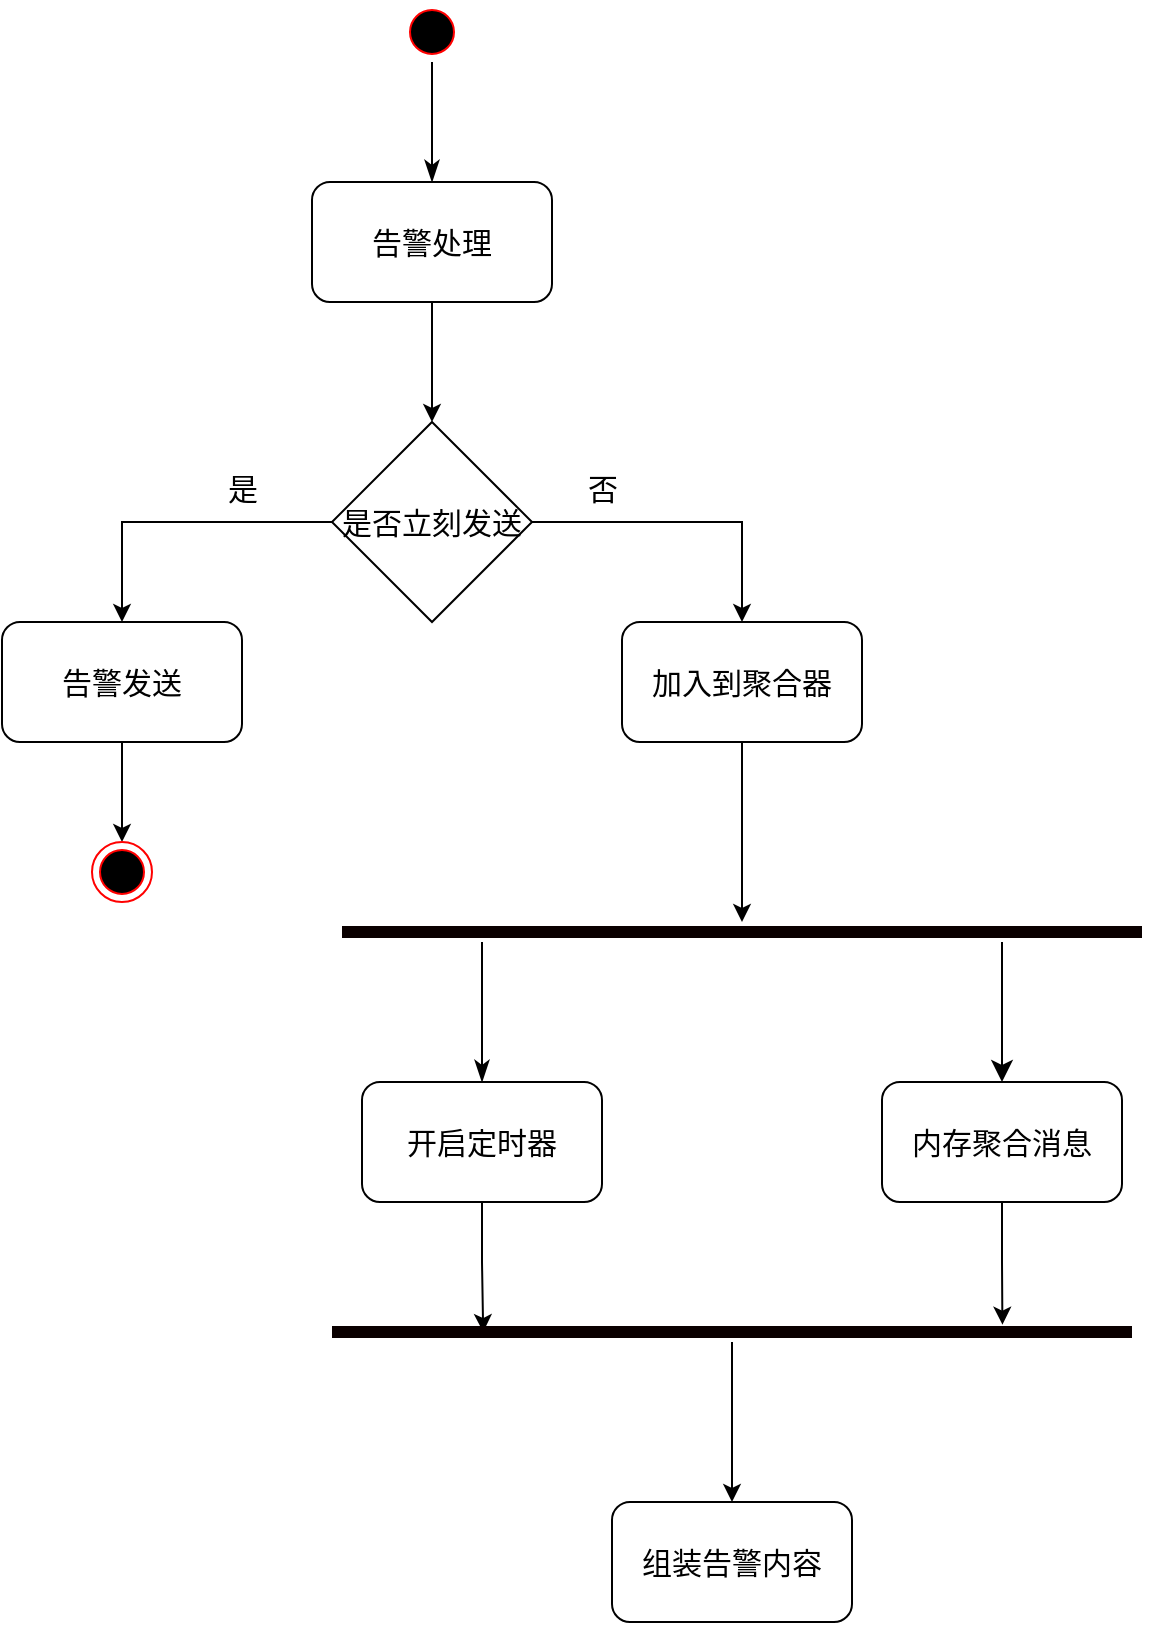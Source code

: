 <mxfile version="21.5.2" type="github">
  <diagram name="第 1 页" id="GTjmIuwZ7MfQycrmfvni">
    <mxGraphModel dx="2120" dy="1016" grid="1" gridSize="10" guides="1" tooltips="1" connect="1" arrows="1" fold="1" page="1" pageScale="1" pageWidth="827" pageHeight="1169" math="0" shadow="0">
      <root>
        <mxCell id="0" />
        <mxCell id="1" parent="0" />
        <mxCell id="aPKIPdep5ukZCCdNdI1W-1" value="" style="ellipse;html=1;shape=startState;fillColor=#000000;strokeColor=#ff0000;" vertex="1" parent="1">
          <mxGeometry x="390" y="50" width="30" height="30" as="geometry" />
        </mxCell>
        <mxCell id="aPKIPdep5ukZCCdNdI1W-2" value="" style="edgeStyle=orthogonalEdgeStyle;html=1;verticalAlign=bottom;endArrow=classicThin;endSize=8;strokeColor=#000000;rounded=0;endFill=1;" edge="1" source="aPKIPdep5ukZCCdNdI1W-1" parent="1">
          <mxGeometry relative="1" as="geometry">
            <mxPoint x="405" y="140" as="targetPoint" />
          </mxGeometry>
        </mxCell>
        <mxCell id="aPKIPdep5ukZCCdNdI1W-4" style="edgeStyle=orthogonalEdgeStyle;rounded=0;orthogonalLoop=1;jettySize=auto;html=1;" edge="1" parent="1" source="aPKIPdep5ukZCCdNdI1W-3">
          <mxGeometry relative="1" as="geometry">
            <mxPoint x="405" y="260" as="targetPoint" />
          </mxGeometry>
        </mxCell>
        <mxCell id="aPKIPdep5ukZCCdNdI1W-3" value="&lt;font style=&quot;font-size: 15px;&quot;&gt;告警处理&lt;/font&gt;" style="rounded=1;whiteSpace=wrap;html=1;" vertex="1" parent="1">
          <mxGeometry x="345" y="140" width="120" height="60" as="geometry" />
        </mxCell>
        <mxCell id="aPKIPdep5ukZCCdNdI1W-7" style="edgeStyle=orthogonalEdgeStyle;rounded=0;orthogonalLoop=1;jettySize=auto;html=1;entryX=0.5;entryY=0;entryDx=0;entryDy=0;" edge="1" parent="1" source="aPKIPdep5ukZCCdNdI1W-6" target="aPKIPdep5ukZCCdNdI1W-16">
          <mxGeometry relative="1" as="geometry">
            <mxPoint x="530" y="310" as="targetPoint" />
          </mxGeometry>
        </mxCell>
        <mxCell id="aPKIPdep5ukZCCdNdI1W-11" style="edgeStyle=orthogonalEdgeStyle;rounded=0;orthogonalLoop=1;jettySize=auto;html=1;entryX=0.5;entryY=0;entryDx=0;entryDy=0;" edge="1" parent="1" source="aPKIPdep5ukZCCdNdI1W-6" target="aPKIPdep5ukZCCdNdI1W-10">
          <mxGeometry relative="1" as="geometry" />
        </mxCell>
        <mxCell id="aPKIPdep5ukZCCdNdI1W-6" value="&lt;font style=&quot;font-size: 15px;&quot;&gt;是否立刻发送&lt;/font&gt;" style="strokeWidth=1;html=1;shape=mxgraph.flowchart.decision;whiteSpace=wrap;" vertex="1" parent="1">
          <mxGeometry x="355" y="260" width="100" height="100" as="geometry" />
        </mxCell>
        <mxCell id="aPKIPdep5ukZCCdNdI1W-14" style="edgeStyle=orthogonalEdgeStyle;rounded=0;orthogonalLoop=1;jettySize=auto;html=1;entryX=0.5;entryY=0;entryDx=0;entryDy=0;" edge="1" parent="1" source="aPKIPdep5ukZCCdNdI1W-10" target="aPKIPdep5ukZCCdNdI1W-13">
          <mxGeometry relative="1" as="geometry" />
        </mxCell>
        <mxCell id="aPKIPdep5ukZCCdNdI1W-10" value="&lt;font style=&quot;font-size: 15px;&quot;&gt;告警发送&lt;/font&gt;" style="rounded=1;whiteSpace=wrap;html=1;" vertex="1" parent="1">
          <mxGeometry x="190" y="360" width="120" height="60" as="geometry" />
        </mxCell>
        <mxCell id="aPKIPdep5ukZCCdNdI1W-12" value="&lt;font style=&quot;font-size: 15px;&quot;&gt;是&lt;/font&gt;" style="text;html=1;align=center;verticalAlign=middle;resizable=0;points=[];autosize=1;strokeColor=none;fillColor=none;" vertex="1" parent="1">
          <mxGeometry x="290" y="278" width="40" height="30" as="geometry" />
        </mxCell>
        <mxCell id="aPKIPdep5ukZCCdNdI1W-13" value="" style="ellipse;html=1;shape=endState;fillColor=#000000;strokeColor=#ff0000;" vertex="1" parent="1">
          <mxGeometry x="235" y="470" width="30" height="30" as="geometry" />
        </mxCell>
        <mxCell id="aPKIPdep5ukZCCdNdI1W-15" value="&lt;font style=&quot;font-size: 15px;&quot;&gt;否&lt;/font&gt;" style="text;html=1;align=center;verticalAlign=middle;resizable=0;points=[];autosize=1;strokeColor=none;fillColor=none;" vertex="1" parent="1">
          <mxGeometry x="470" y="278" width="40" height="30" as="geometry" />
        </mxCell>
        <mxCell id="aPKIPdep5ukZCCdNdI1W-17" style="edgeStyle=orthogonalEdgeStyle;rounded=0;orthogonalLoop=1;jettySize=auto;html=1;" edge="1" parent="1" source="aPKIPdep5ukZCCdNdI1W-16">
          <mxGeometry relative="1" as="geometry">
            <mxPoint x="560" y="510" as="targetPoint" />
          </mxGeometry>
        </mxCell>
        <mxCell id="aPKIPdep5ukZCCdNdI1W-16" value="&lt;font style=&quot;font-size: 15px;&quot;&gt;加入到聚合器&lt;/font&gt;" style="rounded=1;whiteSpace=wrap;html=1;" vertex="1" parent="1">
          <mxGeometry x="500" y="360" width="120" height="60" as="geometry" />
        </mxCell>
        <mxCell id="aPKIPdep5ukZCCdNdI1W-20" value="" style="shape=line;html=1;strokeWidth=6;strokeColor=#0a0000;" vertex="1" parent="1">
          <mxGeometry x="360" y="510" width="400" height="10" as="geometry" />
        </mxCell>
        <mxCell id="aPKIPdep5ukZCCdNdI1W-30" style="edgeStyle=orthogonalEdgeStyle;rounded=0;orthogonalLoop=1;jettySize=auto;html=1;entryX=0.189;entryY=0.5;entryDx=0;entryDy=0;entryPerimeter=0;" edge="1" parent="1" source="aPKIPdep5ukZCCdNdI1W-22" target="aPKIPdep5ukZCCdNdI1W-29">
          <mxGeometry relative="1" as="geometry" />
        </mxCell>
        <mxCell id="aPKIPdep5ukZCCdNdI1W-22" value="&lt;font style=&quot;font-size: 15px;&quot;&gt;开启定时器&lt;/font&gt;" style="rounded=1;whiteSpace=wrap;html=1;" vertex="1" parent="1">
          <mxGeometry x="370" y="590" width="120" height="60" as="geometry" />
        </mxCell>
        <mxCell id="aPKIPdep5ukZCCdNdI1W-31" style="edgeStyle=orthogonalEdgeStyle;rounded=0;orthogonalLoop=1;jettySize=auto;html=1;entryX=0.838;entryY=0.133;entryDx=0;entryDy=0;entryPerimeter=0;" edge="1" parent="1" source="aPKIPdep5ukZCCdNdI1W-23" target="aPKIPdep5ukZCCdNdI1W-29">
          <mxGeometry relative="1" as="geometry" />
        </mxCell>
        <mxCell id="aPKIPdep5ukZCCdNdI1W-23" value="&lt;font style=&quot;font-size: 15px;&quot;&gt;内存聚合消息&lt;/font&gt;" style="rounded=1;whiteSpace=wrap;html=1;" vertex="1" parent="1">
          <mxGeometry x="630" y="590" width="120" height="60" as="geometry" />
        </mxCell>
        <mxCell id="aPKIPdep5ukZCCdNdI1W-25" value="" style="edgeStyle=orthogonalEdgeStyle;html=1;verticalAlign=bottom;endArrow=classicThin;endSize=8;strokeColor=#000000;rounded=0;exitX=0.175;exitY=1;exitDx=0;exitDy=0;exitPerimeter=0;endFill=1;" edge="1" parent="1" source="aPKIPdep5ukZCCdNdI1W-20" target="aPKIPdep5ukZCCdNdI1W-22">
          <mxGeometry relative="1" as="geometry">
            <mxPoint x="570" y="600" as="targetPoint" />
            <mxPoint x="570" y="530" as="sourcePoint" />
          </mxGeometry>
        </mxCell>
        <mxCell id="aPKIPdep5ukZCCdNdI1W-26" value="" style="edgeStyle=orthogonalEdgeStyle;html=1;verticalAlign=bottom;endArrow=classic;endSize=8;strokeColor=#000000;rounded=0;exitX=0.825;exitY=1;exitDx=0;exitDy=0;exitPerimeter=0;endFill=1;" edge="1" parent="1" source="aPKIPdep5ukZCCdNdI1W-20" target="aPKIPdep5ukZCCdNdI1W-23">
          <mxGeometry relative="1" as="geometry">
            <mxPoint x="570" y="600" as="targetPoint" />
            <mxPoint x="690" y="530" as="sourcePoint" />
          </mxGeometry>
        </mxCell>
        <mxCell id="aPKIPdep5ukZCCdNdI1W-34" style="edgeStyle=orthogonalEdgeStyle;rounded=0;orthogonalLoop=1;jettySize=auto;html=1;entryX=0.5;entryY=0;entryDx=0;entryDy=0;" edge="1" parent="1" source="aPKIPdep5ukZCCdNdI1W-29" target="aPKIPdep5ukZCCdNdI1W-33">
          <mxGeometry relative="1" as="geometry" />
        </mxCell>
        <mxCell id="aPKIPdep5ukZCCdNdI1W-29" value="" style="shape=line;html=1;strokeWidth=6;strokeColor=#0a0000;" vertex="1" parent="1">
          <mxGeometry x="355" y="710" width="400" height="10" as="geometry" />
        </mxCell>
        <mxCell id="aPKIPdep5ukZCCdNdI1W-33" value="&lt;font style=&quot;font-size: 15px;&quot;&gt;组装告警内容&lt;/font&gt;" style="rounded=1;whiteSpace=wrap;html=1;" vertex="1" parent="1">
          <mxGeometry x="495" y="800" width="120" height="60" as="geometry" />
        </mxCell>
      </root>
    </mxGraphModel>
  </diagram>
</mxfile>
